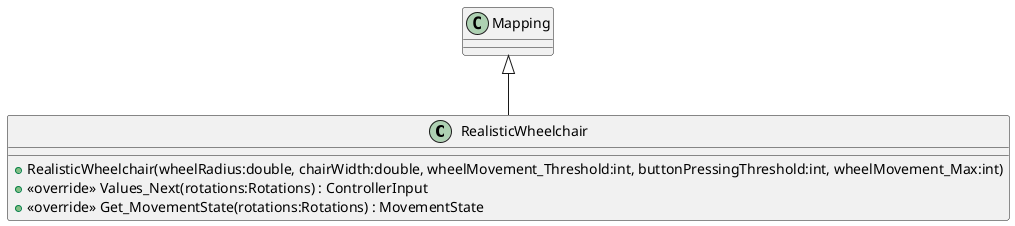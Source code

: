 @startuml
class RealisticWheelchair {
    + RealisticWheelchair(wheelRadius:double, chairWidth:double, wheelMovement_Threshold:int, buttonPressingThreshold:int, wheelMovement_Max:int)
    + <<override>> Values_Next(rotations:Rotations) : ControllerInput
    + <<override>> Get_MovementState(rotations:Rotations) : MovementState
}
Mapping <|-- RealisticWheelchair
@enduml
